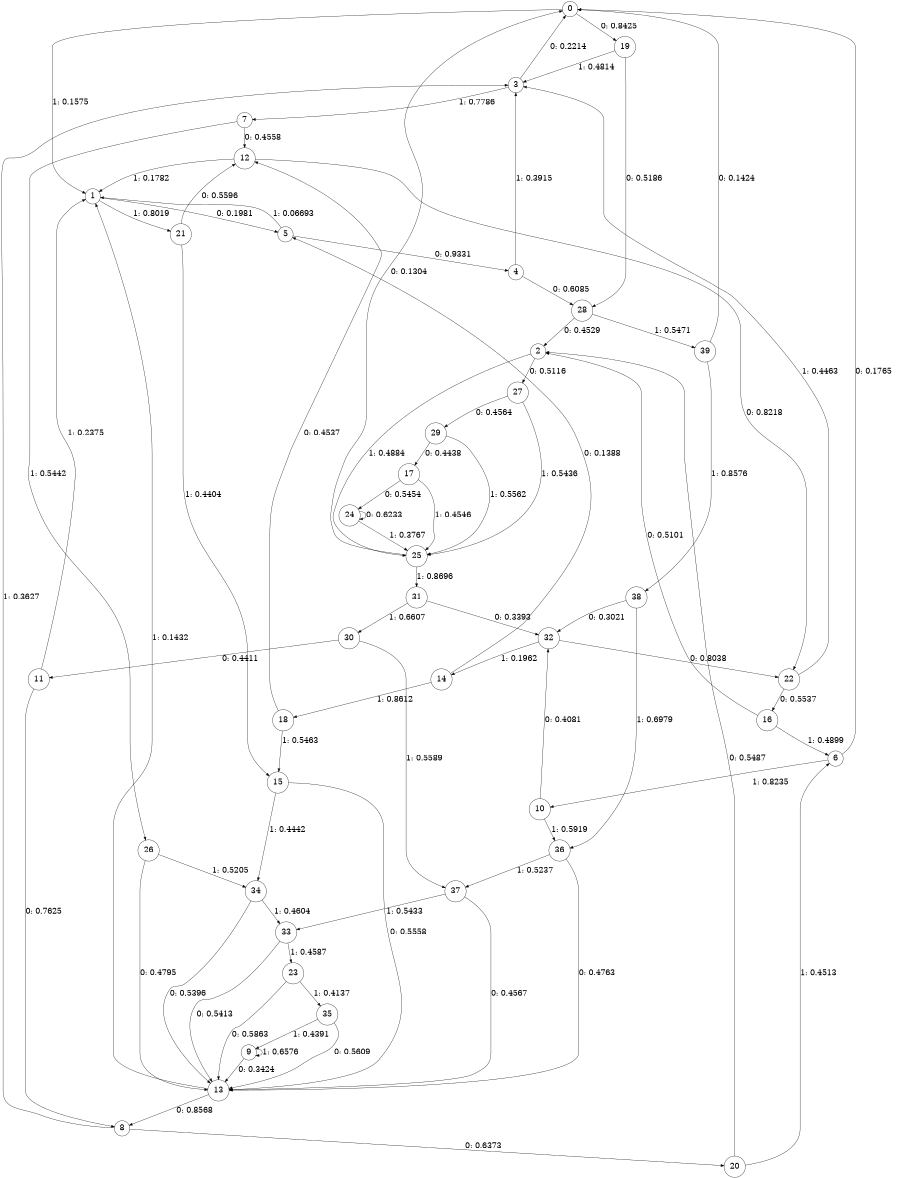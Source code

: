 digraph "ch22faceL8" {
size = "6,8.5";
ratio = "fill";
node [shape = circle];
node [fontsize = 24];
edge [fontsize = 24];
0 -> 19 [label = "0: 0.8425   "];
0 -> 1 [label = "1: 0.1575   "];
1 -> 5 [label = "0: 0.1981   "];
1 -> 21 [label = "1: 0.8019   "];
2 -> 27 [label = "0: 0.5116   "];
2 -> 25 [label = "1: 0.4884   "];
3 -> 0 [label = "0: 0.2214   "];
3 -> 7 [label = "1: 0.7786   "];
4 -> 28 [label = "0: 0.6085   "];
4 -> 3 [label = "1: 0.3915   "];
5 -> 4 [label = "0: 0.9331   "];
5 -> 1 [label = "1: 0.06693  "];
6 -> 0 [label = "0: 0.1765   "];
6 -> 10 [label = "1: 0.8235   "];
7 -> 12 [label = "0: 0.4558   "];
7 -> 26 [label = "1: 0.5442   "];
8 -> 20 [label = "0: 0.6373   "];
8 -> 3 [label = "1: 0.3627   "];
9 -> 13 [label = "0: 0.3424   "];
9 -> 9 [label = "1: 0.6576   "];
10 -> 32 [label = "0: 0.4081   "];
10 -> 36 [label = "1: 0.5919   "];
11 -> 8 [label = "0: 0.7625   "];
11 -> 1 [label = "1: 0.2375   "];
12 -> 22 [label = "0: 0.8218   "];
12 -> 1 [label = "1: 0.1782   "];
13 -> 8 [label = "0: 0.8568   "];
13 -> 1 [label = "1: 0.1432   "];
14 -> 5 [label = "0: 0.1388   "];
14 -> 18 [label = "1: 0.8612   "];
15 -> 13 [label = "0: 0.5558   "];
15 -> 34 [label = "1: 0.4442   "];
16 -> 2 [label = "0: 0.5101   "];
16 -> 6 [label = "1: 0.4899   "];
17 -> 24 [label = "0: 0.5454   "];
17 -> 25 [label = "1: 0.4546   "];
18 -> 12 [label = "0: 0.4537   "];
18 -> 15 [label = "1: 0.5463   "];
19 -> 28 [label = "0: 0.5186   "];
19 -> 3 [label = "1: 0.4814   "];
20 -> 2 [label = "0: 0.5487   "];
20 -> 6 [label = "1: 0.4513   "];
21 -> 12 [label = "0: 0.5596   "];
21 -> 15 [label = "1: 0.4404   "];
22 -> 16 [label = "0: 0.5537   "];
22 -> 3 [label = "1: 0.4463   "];
23 -> 13 [label = "0: 0.5863   "];
23 -> 35 [label = "1: 0.4137   "];
24 -> 24 [label = "0: 0.6233   "];
24 -> 25 [label = "1: 0.3767   "];
25 -> 0 [label = "0: 0.1304   "];
25 -> 31 [label = "1: 0.8696   "];
26 -> 13 [label = "0: 0.4795   "];
26 -> 34 [label = "1: 0.5205   "];
27 -> 29 [label = "0: 0.4564   "];
27 -> 25 [label = "1: 0.5436   "];
28 -> 2 [label = "0: 0.4529   "];
28 -> 39 [label = "1: 0.5471   "];
29 -> 17 [label = "0: 0.4438   "];
29 -> 25 [label = "1: 0.5562   "];
30 -> 11 [label = "0: 0.4411   "];
30 -> 37 [label = "1: 0.5589   "];
31 -> 32 [label = "0: 0.3393   "];
31 -> 30 [label = "1: 0.6607   "];
32 -> 22 [label = "0: 0.8038   "];
32 -> 14 [label = "1: 0.1962   "];
33 -> 13 [label = "0: 0.5413   "];
33 -> 23 [label = "1: 0.4587   "];
34 -> 13 [label = "0: 0.5396   "];
34 -> 33 [label = "1: 0.4604   "];
35 -> 13 [label = "0: 0.5609   "];
35 -> 9 [label = "1: 0.4391   "];
36 -> 13 [label = "0: 0.4763   "];
36 -> 37 [label = "1: 0.5237   "];
37 -> 13 [label = "0: 0.4567   "];
37 -> 33 [label = "1: 0.5433   "];
38 -> 32 [label = "0: 0.3021   "];
38 -> 36 [label = "1: 0.6979   "];
39 -> 0 [label = "0: 0.1424   "];
39 -> 38 [label = "1: 0.8576   "];
}